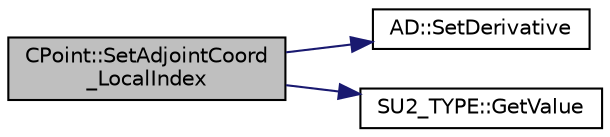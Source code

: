 digraph "CPoint::SetAdjointCoord_LocalIndex"
{
  edge [fontname="Helvetica",fontsize="10",labelfontname="Helvetica",labelfontsize="10"];
  node [fontname="Helvetica",fontsize="10",shape=record];
  rankdir="LR";
  Node1948 [label="CPoint::SetAdjointCoord\l_LocalIndex",height=0.2,width=0.4,color="black", fillcolor="grey75", style="filled", fontcolor="black"];
  Node1948 -> Node1949 [color="midnightblue",fontsize="10",style="solid",fontname="Helvetica"];
  Node1949 [label="AD::SetDerivative",height=0.2,width=0.4,color="black", fillcolor="white", style="filled",URL="$namespace_a_d.html#a49a954dc442cd06cc43cd61a451d76e5",tooltip="Sets the adjoint value at index to val. "];
  Node1948 -> Node1950 [color="midnightblue",fontsize="10",style="solid",fontname="Helvetica"];
  Node1950 [label="SU2_TYPE::GetValue",height=0.2,width=0.4,color="black", fillcolor="white", style="filled",URL="$namespace_s_u2___t_y_p_e.html#a0ed43473f5a450ce028d088427bf10cb",tooltip="Get the (primitive) value of the datatype (needs to be implemented for each new type). "];
}

